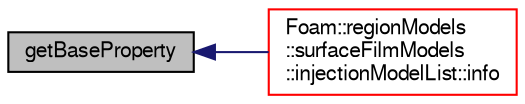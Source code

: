 digraph "getBaseProperty"
{
  bgcolor="transparent";
  edge [fontname="FreeSans",fontsize="10",labelfontname="FreeSans",labelfontsize="10"];
  node [fontname="FreeSans",fontsize="10",shape=record];
  rankdir="LR";
  Node147 [label="getBaseProperty",height=0.2,width=0.4,color="black", fillcolor="grey75", style="filled", fontcolor="black"];
  Node147 -> Node148 [dir="back",color="midnightblue",fontsize="10",style="solid",fontname="FreeSans"];
  Node148 [label="Foam::regionModels\l::surfaceFilmModels\l::injectionModelList::info",height=0.2,width=0.4,color="red",URL="$a29106.html#a535c2aef67becff77ed292ab0eceb44c",tooltip="Provide some info. "];
}
